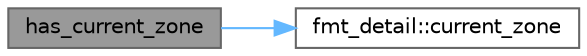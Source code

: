 digraph "has_current_zone"
{
 // LATEX_PDF_SIZE
  bgcolor="transparent";
  edge [fontname=Helvetica,fontsize=10,labelfontname=Helvetica,labelfontsize=10];
  node [fontname=Helvetica,fontsize=10,shape=box,height=0.2,width=0.4];
  rankdir="LR";
  Node1 [id="Node000001",label="has_current_zone",height=0.2,width=0.4,color="gray40", fillcolor="grey60", style="filled", fontcolor="black",tooltip=" "];
  Node1 -> Node2 [id="edge1_Node000001_Node000002",color="steelblue1",style="solid",tooltip=" "];
  Node2 [id="Node000002",label="fmt_detail::current_zone",height=0.2,width=0.4,color="grey40", fillcolor="white", style="filled",URL="$namespacefmt__detail.html#abf1deeda64297c84cc121b363f4e0df8",tooltip=" "];
}
